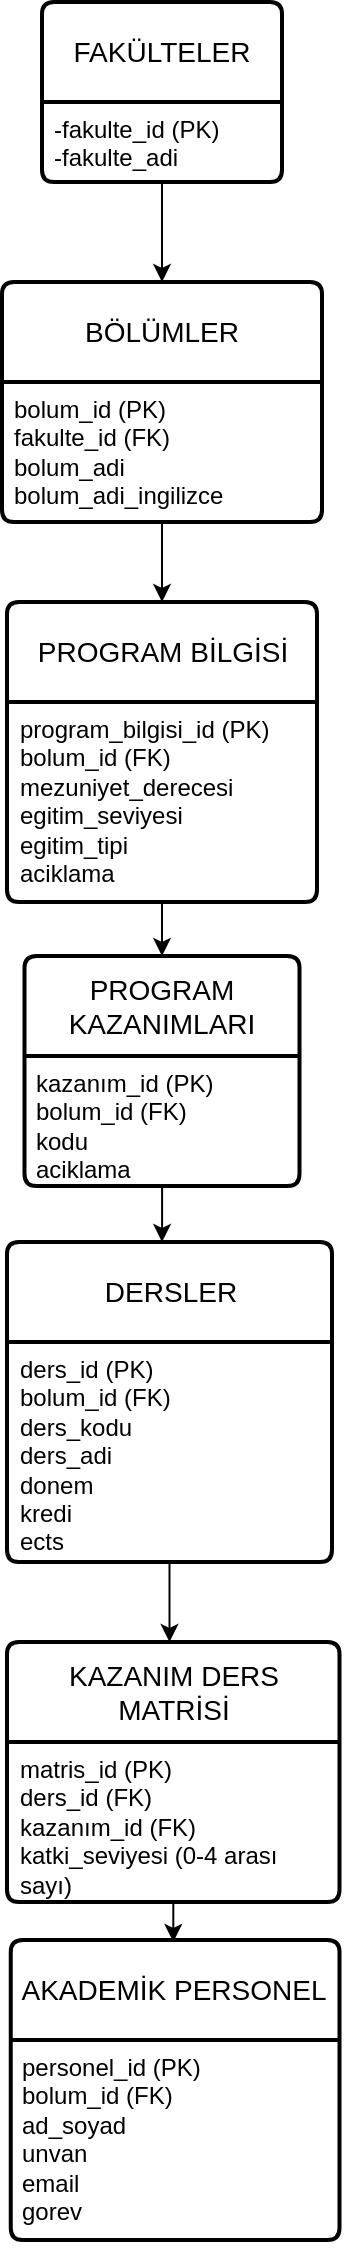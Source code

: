 <mxfile version="28.0.6">
  <diagram name="Sayfa -1" id="ff-yqpLI9W7QBaJbXnpa">
    <mxGraphModel dx="1042" dy="562" grid="1" gridSize="10" guides="1" tooltips="1" connect="1" arrows="1" fold="1" page="1" pageScale="1" pageWidth="827" pageHeight="1169" math="0" shadow="0">
      <root>
        <mxCell id="0" />
        <mxCell id="1" parent="0" />
        <mxCell id="vH3SVkt2lGjgrV9gRvXM-1" value="FAKÜLTELER" style="swimlane;childLayout=stackLayout;horizontal=1;startSize=50;horizontalStack=0;rounded=1;fontSize=14;fontStyle=0;strokeWidth=2;resizeParent=0;resizeLast=1;shadow=0;dashed=0;align=center;arcSize=4;whiteSpace=wrap;html=1;" parent="1" vertex="1">
          <mxGeometry x="330" y="50" width="120" height="90" as="geometry" />
        </mxCell>
        <mxCell id="vH3SVkt2lGjgrV9gRvXM-2" value="-fakulte_id (PK)&lt;div&gt;-fakulte_adi&lt;/div&gt;" style="align=left;strokeColor=none;fillColor=none;spacingLeft=4;spacingRight=4;fontSize=12;verticalAlign=top;resizable=0;rotatable=0;part=1;html=1;whiteSpace=wrap;" parent="vH3SVkt2lGjgrV9gRvXM-1" vertex="1">
          <mxGeometry y="50" width="120" height="40" as="geometry" />
        </mxCell>
        <mxCell id="vH3SVkt2lGjgrV9gRvXM-3" value="&lt;span class=&quot;selected&quot;&gt;BÖLÜMLER&lt;/span&gt;" style="swimlane;childLayout=stackLayout;horizontal=1;startSize=50;horizontalStack=0;rounded=1;fontSize=14;fontStyle=0;strokeWidth=2;resizeParent=0;resizeLast=1;shadow=0;dashed=0;align=center;arcSize=4;whiteSpace=wrap;html=1;" parent="1" vertex="1">
          <mxGeometry x="310" y="190" width="160" height="120" as="geometry" />
        </mxCell>
        <mxCell id="vH3SVkt2lGjgrV9gRvXM-4" value="bolum_id (PK)&lt;div&gt;fakulte_id (FK)&lt;/div&gt;&lt;div&gt;bolum_adi&lt;/div&gt;&lt;div&gt;bolum_adi_ingilizce&lt;/div&gt;" style="align=left;strokeColor=none;fillColor=none;spacingLeft=4;spacingRight=4;fontSize=12;verticalAlign=top;resizable=0;rotatable=0;part=1;html=1;whiteSpace=wrap;" parent="vH3SVkt2lGjgrV9gRvXM-3" vertex="1">
          <mxGeometry y="50" width="160" height="70" as="geometry" />
        </mxCell>
        <mxCell id="vH3SVkt2lGjgrV9gRvXM-6" value="PROGRAM BİLGİSİ" style="swimlane;childLayout=stackLayout;horizontal=1;startSize=50;horizontalStack=0;rounded=1;fontSize=14;fontStyle=0;strokeWidth=2;resizeParent=0;resizeLast=1;shadow=0;dashed=0;align=center;arcSize=4;whiteSpace=wrap;html=1;" parent="1" vertex="1">
          <mxGeometry x="312.5" y="350" width="155" height="150" as="geometry" />
        </mxCell>
        <mxCell id="vH3SVkt2lGjgrV9gRvXM-7" value="program_bilgisi_id (PK)&lt;div&gt;bolum_id (FK)&lt;/div&gt;&lt;div&gt;mezuniyet_derecesi&lt;/div&gt;&lt;div&gt;egitim_seviyesi&lt;/div&gt;&lt;div&gt;egitim_tipi&lt;/div&gt;&lt;div&gt;aciklama&lt;/div&gt;" style="align=left;strokeColor=none;fillColor=none;spacingLeft=4;spacingRight=4;fontSize=12;verticalAlign=top;resizable=0;rotatable=0;part=1;html=1;whiteSpace=wrap;" parent="vH3SVkt2lGjgrV9gRvXM-6" vertex="1">
          <mxGeometry y="50" width="155" height="100" as="geometry" />
        </mxCell>
        <mxCell id="vH3SVkt2lGjgrV9gRvXM-8" style="edgeStyle=orthogonalEdgeStyle;rounded=0;orthogonalLoop=1;jettySize=auto;html=1;exitX=0.5;exitY=1;exitDx=0;exitDy=0;entryX=0.5;entryY=0;entryDx=0;entryDy=0;" parent="1" source="vH3SVkt2lGjgrV9gRvXM-2" target="vH3SVkt2lGjgrV9gRvXM-3" edge="1">
          <mxGeometry relative="1" as="geometry" />
        </mxCell>
        <mxCell id="vH3SVkt2lGjgrV9gRvXM-9" style="edgeStyle=orthogonalEdgeStyle;rounded=0;orthogonalLoop=1;jettySize=auto;html=1;exitX=0.5;exitY=1;exitDx=0;exitDy=0;entryX=0.5;entryY=0;entryDx=0;entryDy=0;" parent="1" source="vH3SVkt2lGjgrV9gRvXM-4" target="vH3SVkt2lGjgrV9gRvXM-6" edge="1">
          <mxGeometry relative="1" as="geometry" />
        </mxCell>
        <mxCell id="vH3SVkt2lGjgrV9gRvXM-11" value="&lt;span class=&quot;selected&quot;&gt;PROGRAM KAZANIMLARI&lt;/span&gt;" style="swimlane;childLayout=stackLayout;horizontal=1;startSize=50;horizontalStack=0;rounded=1;fontSize=14;fontStyle=0;strokeWidth=2;resizeParent=0;resizeLast=1;shadow=0;dashed=0;align=center;arcSize=4;whiteSpace=wrap;html=1;" parent="1" vertex="1">
          <mxGeometry x="321.25" y="527" width="137.5" height="115" as="geometry" />
        </mxCell>
        <mxCell id="vH3SVkt2lGjgrV9gRvXM-12" value="kazanım_id (PK)&lt;div&gt;bolum_id (FK)&lt;/div&gt;&lt;div&gt;kodu&lt;/div&gt;&lt;div&gt;aciklama&lt;/div&gt;" style="align=left;strokeColor=none;fillColor=none;spacingLeft=4;spacingRight=4;fontSize=12;verticalAlign=top;resizable=0;rotatable=0;part=1;html=1;whiteSpace=wrap;" parent="vH3SVkt2lGjgrV9gRvXM-11" vertex="1">
          <mxGeometry y="50" width="137.5" height="65" as="geometry" />
        </mxCell>
        <mxCell id="vH3SVkt2lGjgrV9gRvXM-13" value="DERSLER" style="swimlane;childLayout=stackLayout;horizontal=1;startSize=50;horizontalStack=0;rounded=1;fontSize=14;fontStyle=0;strokeWidth=2;resizeParent=0;resizeLast=1;shadow=0;dashed=0;align=center;arcSize=4;whiteSpace=wrap;html=1;" parent="1" vertex="1">
          <mxGeometry x="312.5" y="670" width="162.5" height="160" as="geometry" />
        </mxCell>
        <mxCell id="vH3SVkt2lGjgrV9gRvXM-14" value="ders_id (PK)&lt;div&gt;bolum_id (FK)&lt;/div&gt;&lt;div&gt;ders_kodu&lt;/div&gt;&lt;div&gt;ders_adi&lt;/div&gt;&lt;div&gt;donem&lt;/div&gt;&lt;div&gt;kredi&lt;/div&gt;&lt;div&gt;ects&lt;/div&gt;" style="align=left;strokeColor=none;fillColor=none;spacingLeft=4;spacingRight=4;fontSize=12;verticalAlign=top;resizable=0;rotatable=0;part=1;html=1;whiteSpace=wrap;" parent="vH3SVkt2lGjgrV9gRvXM-13" vertex="1">
          <mxGeometry y="50" width="162.5" height="110" as="geometry" />
        </mxCell>
        <mxCell id="vH3SVkt2lGjgrV9gRvXM-15" value="&lt;span class=&quot;selected&quot;&gt;KAZANIM DERS MATRİSİ&lt;/span&gt;" style="swimlane;childLayout=stackLayout;horizontal=1;startSize=50;horizontalStack=0;rounded=1;fontSize=14;fontStyle=0;strokeWidth=2;resizeParent=0;resizeLast=1;shadow=0;dashed=0;align=center;arcSize=4;whiteSpace=wrap;html=1;" parent="1" vertex="1">
          <mxGeometry x="312.5" y="870" width="166.25" height="130" as="geometry" />
        </mxCell>
        <mxCell id="vH3SVkt2lGjgrV9gRvXM-16" value="&lt;span class=&quot;selected&quot;&gt;matris_id (PK)&lt;/span&gt;&lt;div&gt;&lt;span class=&quot;selected&quot;&gt;ders_id (FK)&lt;/span&gt;&lt;/div&gt;&lt;div&gt;&lt;span class=&quot;selected&quot;&gt;kazanım_id (FK)&lt;/span&gt;&lt;/div&gt;&lt;div&gt;&lt;span class=&quot;selected&quot;&gt;katki_seviyesi (0-4 arası sayı)&lt;/span&gt;&lt;/div&gt;" style="align=left;strokeColor=none;fillColor=none;spacingLeft=4;spacingRight=4;fontSize=12;verticalAlign=top;resizable=0;rotatable=0;part=1;html=1;whiteSpace=wrap;" parent="vH3SVkt2lGjgrV9gRvXM-15" vertex="1">
          <mxGeometry y="50" width="166.25" height="80" as="geometry" />
        </mxCell>
        <mxCell id="vH3SVkt2lGjgrV9gRvXM-17" value="AKADEMİK PERSONEL" style="swimlane;childLayout=stackLayout;horizontal=1;startSize=50;horizontalStack=0;rounded=1;fontSize=14;fontStyle=0;strokeWidth=2;resizeParent=0;resizeLast=1;shadow=0;dashed=0;align=center;arcSize=4;whiteSpace=wrap;html=1;" parent="1" vertex="1">
          <mxGeometry x="314.38" y="1019" width="164.37" height="150" as="geometry" />
        </mxCell>
        <mxCell id="vH3SVkt2lGjgrV9gRvXM-18" value="&lt;span class=&quot;selected&quot;&gt;personel_id (PK)&lt;/span&gt;&lt;div&gt;&lt;span class=&quot;selected&quot;&gt;bolum_id (FK)&lt;/span&gt;&lt;/div&gt;&lt;div&gt;&lt;span class=&quot;selected&quot;&gt;ad_soyad&lt;/span&gt;&lt;/div&gt;&lt;div&gt;&lt;span class=&quot;selected&quot;&gt;unvan&lt;/span&gt;&lt;/div&gt;&lt;div&gt;&lt;span class=&quot;selected&quot;&gt;email&lt;/span&gt;&lt;/div&gt;&lt;div&gt;&lt;span class=&quot;selected&quot;&gt;gorev&lt;/span&gt;&lt;/div&gt;&lt;div&gt;&lt;span class=&quot;selected&quot;&gt;&lt;br&gt;&lt;/span&gt;&lt;/div&gt;" style="align=left;strokeColor=none;fillColor=none;spacingLeft=4;spacingRight=4;fontSize=12;verticalAlign=top;resizable=0;rotatable=0;part=1;html=1;whiteSpace=wrap;" parent="vH3SVkt2lGjgrV9gRvXM-17" vertex="1">
          <mxGeometry y="50" width="164.37" height="100" as="geometry" />
        </mxCell>
        <mxCell id="Lbu6ZRfuBqXC5hgFhT65-16" style="edgeStyle=orthogonalEdgeStyle;rounded=0;orthogonalLoop=1;jettySize=auto;html=1;entryX=0.5;entryY=0;entryDx=0;entryDy=0;" edge="1" parent="1" source="vH3SVkt2lGjgrV9gRvXM-7" target="vH3SVkt2lGjgrV9gRvXM-11">
          <mxGeometry relative="1" as="geometry" />
        </mxCell>
        <mxCell id="Lbu6ZRfuBqXC5hgFhT65-18" style="edgeStyle=orthogonalEdgeStyle;rounded=0;orthogonalLoop=1;jettySize=auto;html=1;" edge="1" parent="1" source="vH3SVkt2lGjgrV9gRvXM-12">
          <mxGeometry relative="1" as="geometry">
            <mxPoint x="390" y="670" as="targetPoint" />
          </mxGeometry>
        </mxCell>
        <mxCell id="Lbu6ZRfuBqXC5hgFhT65-20" style="edgeStyle=orthogonalEdgeStyle;rounded=0;orthogonalLoop=1;jettySize=auto;html=1;" edge="1" parent="1" source="vH3SVkt2lGjgrV9gRvXM-14">
          <mxGeometry relative="1" as="geometry">
            <mxPoint x="393.75" y="870" as="targetPoint" />
          </mxGeometry>
        </mxCell>
        <mxCell id="Lbu6ZRfuBqXC5hgFhT65-21" style="edgeStyle=orthogonalEdgeStyle;rounded=0;orthogonalLoop=1;jettySize=auto;html=1;" edge="1" parent="1" source="vH3SVkt2lGjgrV9gRvXM-16">
          <mxGeometry relative="1" as="geometry">
            <mxPoint x="395.625" y="1020" as="targetPoint" />
          </mxGeometry>
        </mxCell>
      </root>
    </mxGraphModel>
  </diagram>
</mxfile>
